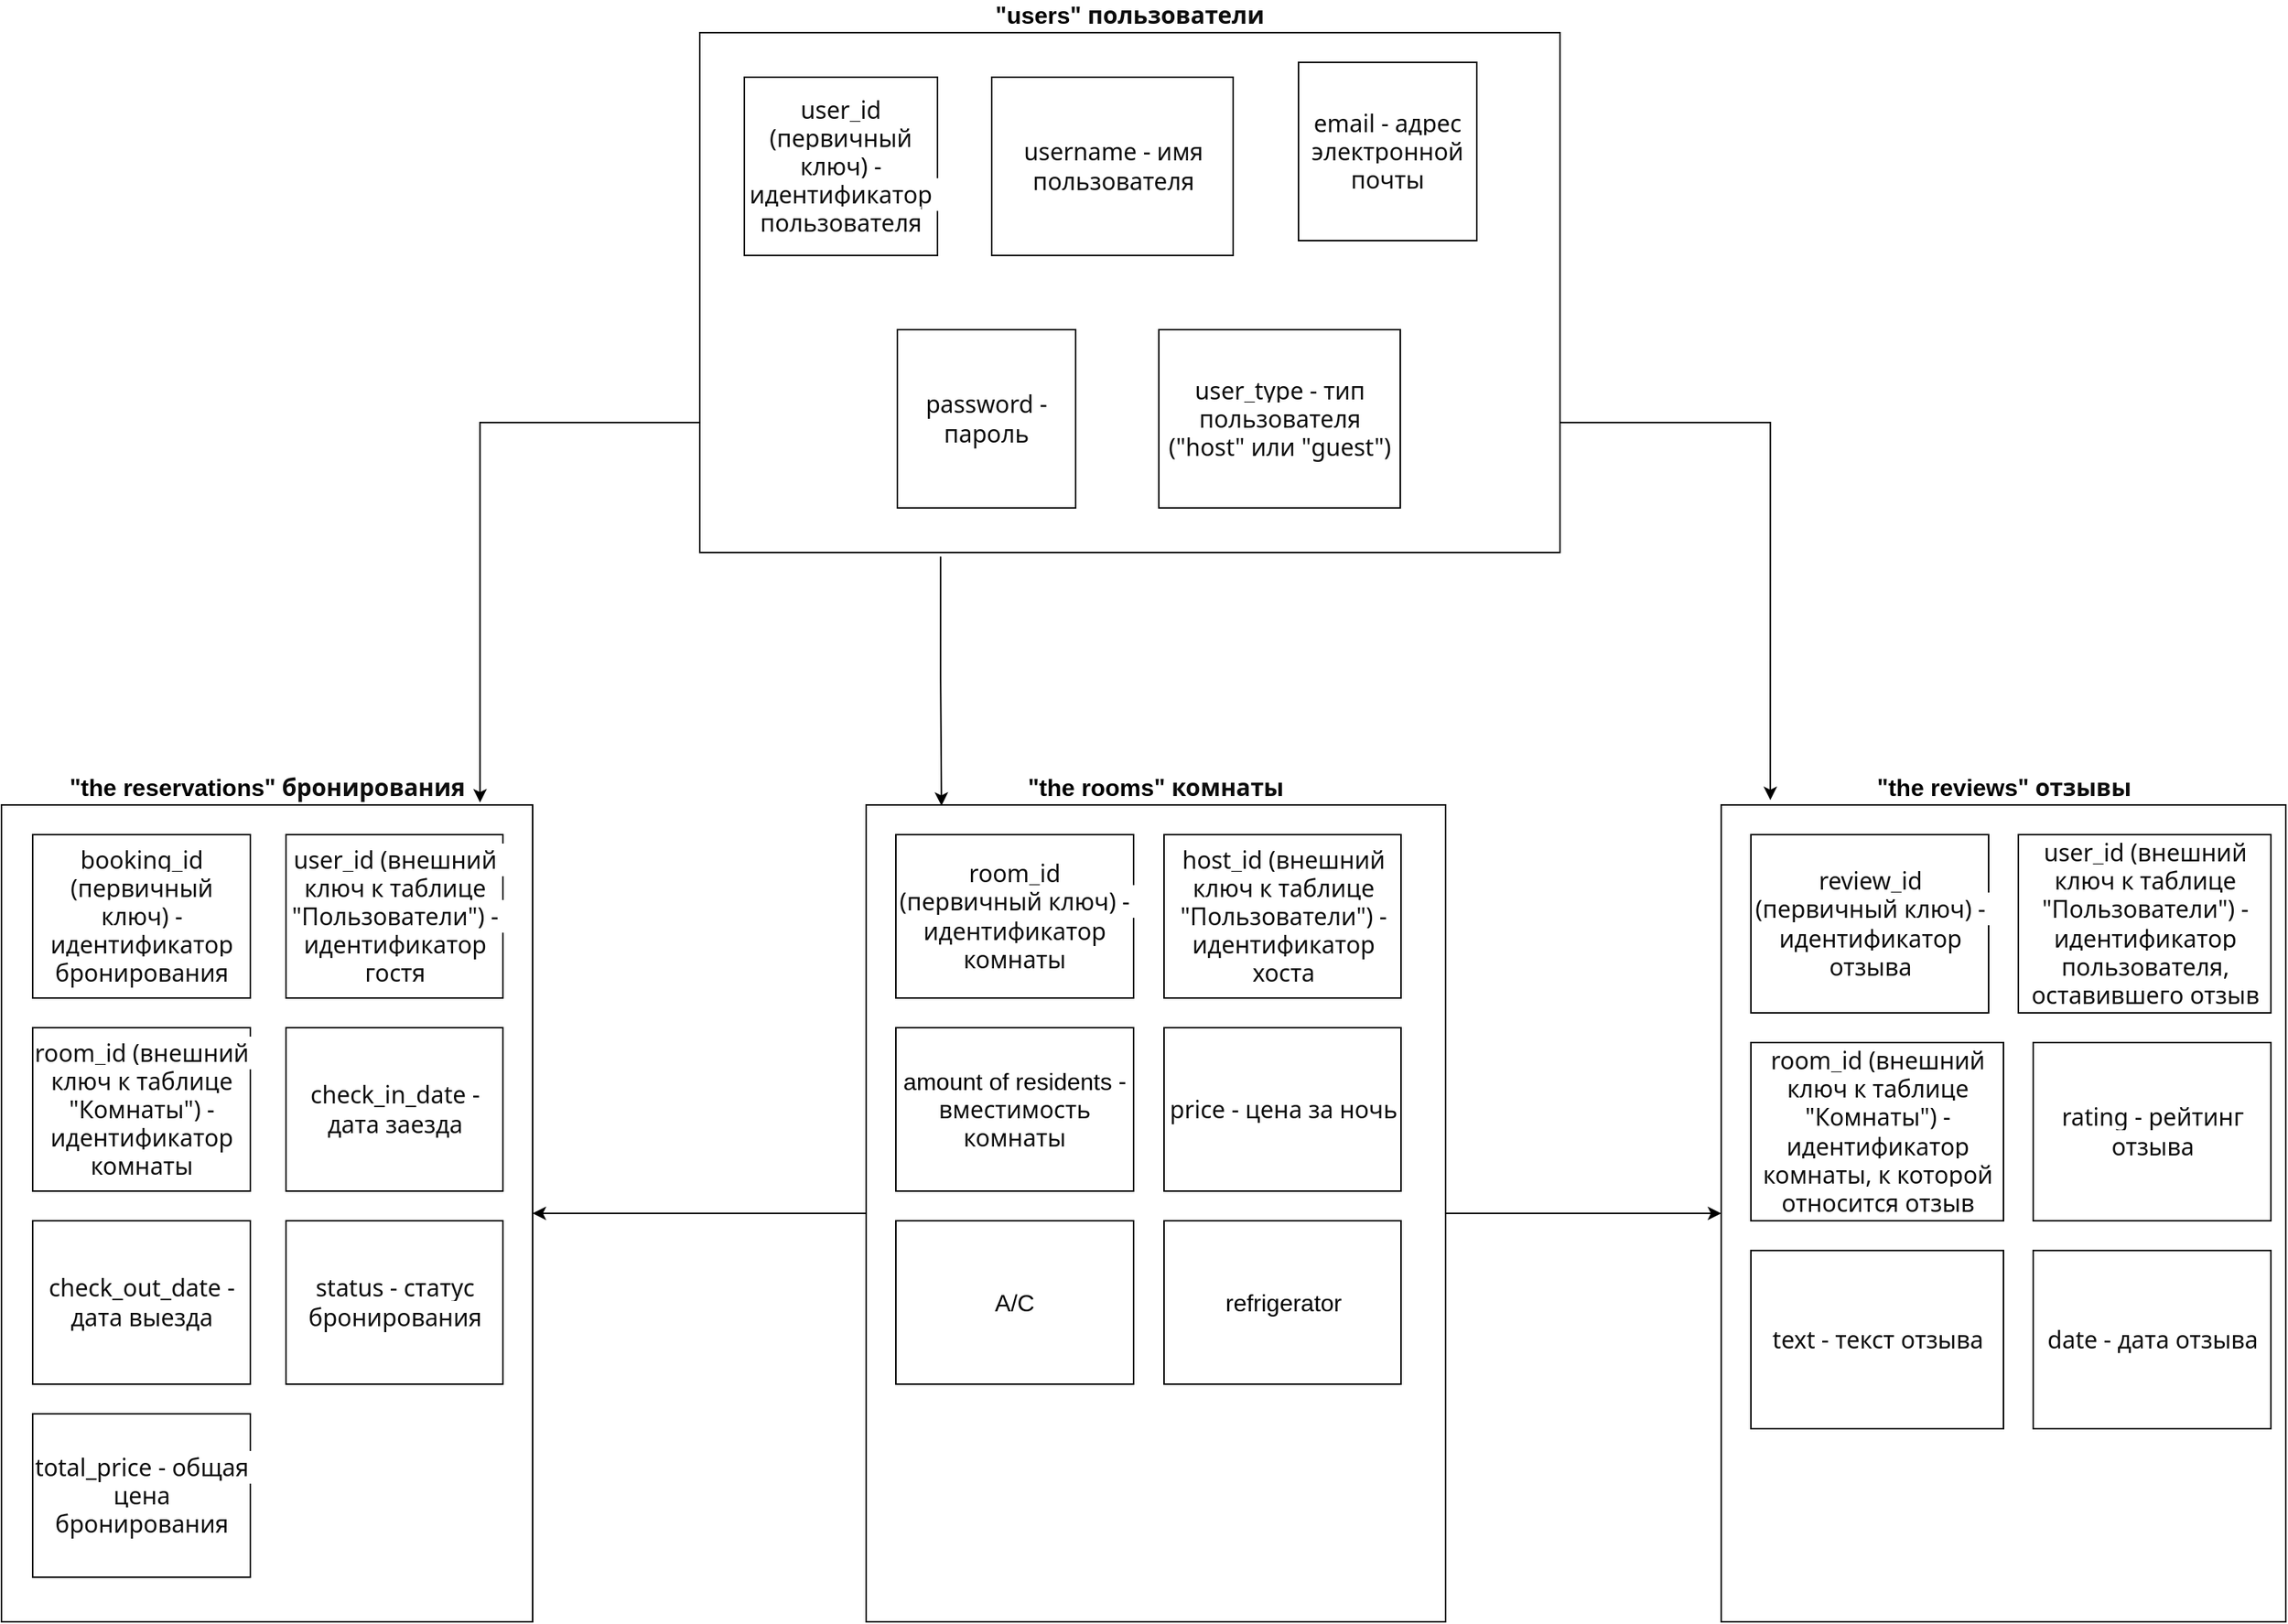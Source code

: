 <mxfile version="24.4.0" type="device">
  <diagram name="Страница — 1" id="_PIFsBtwDbrrMHiKqcQH">
    <mxGraphModel dx="2100" dy="2213" grid="1" gridSize="10" guides="1" tooltips="1" connect="1" arrows="1" fold="1" page="1" pageScale="1" pageWidth="827" pageHeight="1169" math="0" shadow="0">
      <root>
        <mxCell id="0" />
        <mxCell id="1" parent="0" />
        <mxCell id="k4hon6LWbzqW2_CgeZbh-41" style="edgeStyle=orthogonalEdgeStyle;rounded=0;orthogonalLoop=1;jettySize=auto;html=1;entryX=0.901;entryY=-0.003;entryDx=0;entryDy=0;exitX=0;exitY=0.75;exitDx=0;exitDy=0;entryPerimeter=0;" edge="1" parent="1" source="k4hon6LWbzqW2_CgeZbh-1" target="k4hon6LWbzqW2_CgeZbh-3">
          <mxGeometry relative="1" as="geometry">
            <Array as="points" />
          </mxGeometry>
        </mxCell>
        <mxCell id="k4hon6LWbzqW2_CgeZbh-52" style="edgeStyle=orthogonalEdgeStyle;rounded=0;orthogonalLoop=1;jettySize=auto;html=1;exitX=0.28;exitY=1.008;exitDx=0;exitDy=0;entryX=0.13;entryY=0.001;entryDx=0;entryDy=0;entryPerimeter=0;exitPerimeter=0;" edge="1" parent="1" source="k4hon6LWbzqW2_CgeZbh-1" target="k4hon6LWbzqW2_CgeZbh-2">
          <mxGeometry relative="1" as="geometry" />
        </mxCell>
        <mxCell id="k4hon6LWbzqW2_CgeZbh-1" value="&lt;b&gt;&lt;span style=&quot;color: rgb(13, 13, 13); font-family: Söhne, ui-sans-serif, system-ui, -apple-system, &amp;quot;Segoe UI&amp;quot;, Roboto, Ubuntu, Cantarell, &amp;quot;Noto Sans&amp;quot;, sans-serif, &amp;quot;Helvetica Neue&amp;quot;, Arial, &amp;quot;Apple Color Emoji&amp;quot;, &amp;quot;Segoe UI Emoji&amp;quot;, &amp;quot;Segoe UI Symbol&amp;quot;, &amp;quot;Noto Color Emoji&amp;quot;; font-size: 16px; text-align: left; white-space-collapse: preserve; background-color: rgb(255, 255, 255);&quot;&gt;&quot;&lt;/span&gt;&lt;/b&gt;&lt;b&gt;&lt;span style=&quot;font-family: UniversLTCYR-55, sans-serif; font-size: 16px; text-align: left; background-color: rgb(255, 255, 255);&quot;&gt;users&lt;/span&gt;&lt;/b&gt;&lt;b&gt;&lt;span style=&quot;color: rgb(13, 13, 13); font-family: Söhne, ui-sans-serif, system-ui, -apple-system, &amp;quot;Segoe UI&amp;quot;, Roboto, Ubuntu, Cantarell, &amp;quot;Noto Sans&amp;quot;, sans-serif, &amp;quot;Helvetica Neue&amp;quot;, Arial, &amp;quot;Apple Color Emoji&amp;quot;, &amp;quot;Segoe UI Emoji&amp;quot;, &amp;quot;Segoe UI Symbol&amp;quot;, &amp;quot;Noto Color Emoji&amp;quot;; font-size: 16px; text-align: left; white-space-collapse: preserve; background-color: rgb(255, 255, 255);&quot;&gt;&quot; &lt;/span&gt;&lt;/b&gt;&lt;b&gt;&lt;span style=&quot;color: rgb(13, 13, 13); font-family: Söhne, ui-sans-serif, system-ui, -apple-system, &amp;quot;Segoe UI&amp;quot;, Roboto, Ubuntu, Cantarell, &amp;quot;Noto Sans&amp;quot;, sans-serif, &amp;quot;Helvetica Neue&amp;quot;, Arial, &amp;quot;Apple Color Emoji&amp;quot;, &amp;quot;Segoe UI Emoji&amp;quot;, &amp;quot;Segoe UI Symbol&amp;quot;, &amp;quot;Noto Color Emoji&amp;quot;; font-size: 16px; text-align: left; white-space-collapse: preserve; background-color: rgb(255, 255, 255);&quot;&gt;пользователи&lt;/span&gt;&lt;/b&gt;" style="rounded=0;whiteSpace=wrap;html=1;labelPosition=center;verticalLabelPosition=top;align=center;verticalAlign=bottom;" vertex="1" parent="1">
          <mxGeometry x="540" y="-1130" width="579" height="350" as="geometry" />
        </mxCell>
        <mxCell id="k4hon6LWbzqW2_CgeZbh-45" style="edgeStyle=orthogonalEdgeStyle;rounded=0;orthogonalLoop=1;jettySize=auto;html=1;entryX=0;entryY=0.5;entryDx=0;entryDy=0;" edge="1" parent="1" source="k4hon6LWbzqW2_CgeZbh-2" target="k4hon6LWbzqW2_CgeZbh-4">
          <mxGeometry relative="1" as="geometry" />
        </mxCell>
        <mxCell id="k4hon6LWbzqW2_CgeZbh-53" style="edgeStyle=orthogonalEdgeStyle;rounded=0;orthogonalLoop=1;jettySize=auto;html=1;exitX=0;exitY=0.5;exitDx=0;exitDy=0;entryX=1;entryY=0.5;entryDx=0;entryDy=0;" edge="1" parent="1" source="k4hon6LWbzqW2_CgeZbh-2" target="k4hon6LWbzqW2_CgeZbh-3">
          <mxGeometry relative="1" as="geometry" />
        </mxCell>
        <mxCell id="k4hon6LWbzqW2_CgeZbh-2" value="&lt;b&gt;&lt;span style=&quot;color: rgb(13, 13, 13); font-family: Söhne, ui-sans-serif, system-ui, -apple-system, &amp;quot;Segoe UI&amp;quot;, Roboto, Ubuntu, Cantarell, &amp;quot;Noto Sans&amp;quot;, sans-serif, &amp;quot;Helvetica Neue&amp;quot;, Arial, &amp;quot;Apple Color Emoji&amp;quot;, &amp;quot;Segoe UI Emoji&amp;quot;, &amp;quot;Segoe UI Symbol&amp;quot;, &amp;quot;Noto Color Emoji&amp;quot;; font-size: 16px; text-align: left; white-space-collapse: preserve; background-color: rgb(255, 255, 255);&quot;&gt;&quot;&lt;/span&gt;&lt;/b&gt;&lt;b&gt;&lt;span style=&quot;font-family: UniversLTCYR-55, sans-serif; font-size: 16px; text-align: left; background-color: rgb(255, 255, 255);&quot;&gt;the rooms&lt;/span&gt;&lt;/b&gt;&lt;b&gt;&lt;span style=&quot;color: rgb(13, 13, 13); font-family: Söhne, ui-sans-serif, system-ui, -apple-system, &amp;quot;Segoe UI&amp;quot;, Roboto, Ubuntu, Cantarell, &amp;quot;Noto Sans&amp;quot;, sans-serif, &amp;quot;Helvetica Neue&amp;quot;, Arial, &amp;quot;Apple Color Emoji&amp;quot;, &amp;quot;Segoe UI Emoji&amp;quot;, &amp;quot;Segoe UI Symbol&amp;quot;, &amp;quot;Noto Color Emoji&amp;quot;; font-size: 16px; text-align: left; white-space-collapse: preserve; background-color: rgb(255, 255, 255);&quot;&gt;&quot; &lt;/span&gt;&lt;/b&gt;&lt;b&gt;&lt;span style=&quot;color: rgb(13, 13, 13); font-family: Söhne, ui-sans-serif, system-ui, -apple-system, &amp;quot;Segoe UI&amp;quot;, Roboto, Ubuntu, Cantarell, &amp;quot;Noto Sans&amp;quot;, sans-serif, &amp;quot;Helvetica Neue&amp;quot;, Arial, &amp;quot;Apple Color Emoji&amp;quot;, &amp;quot;Segoe UI Emoji&amp;quot;, &amp;quot;Segoe UI Symbol&amp;quot;, &amp;quot;Noto Color Emoji&amp;quot;; font-size: 16px; text-align: left; white-space-collapse: preserve; background-color: rgb(255, 255, 255);&quot;&gt;комнаты&lt;/span&gt;&lt;/b&gt;" style="rounded=0;whiteSpace=wrap;html=1;labelPosition=center;verticalLabelPosition=top;align=center;verticalAlign=bottom;" vertex="1" parent="1">
          <mxGeometry x="652" y="-610" width="390" height="550" as="geometry" />
        </mxCell>
        <mxCell id="k4hon6LWbzqW2_CgeZbh-3" value="&lt;b&gt;&lt;span style=&quot;color: rgb(13, 13, 13); font-family: Söhne, ui-sans-serif, system-ui, -apple-system, &amp;quot;Segoe UI&amp;quot;, Roboto, Ubuntu, Cantarell, &amp;quot;Noto Sans&amp;quot;, sans-serif, &amp;quot;Helvetica Neue&amp;quot;, Arial, &amp;quot;Apple Color Emoji&amp;quot;, &amp;quot;Segoe UI Emoji&amp;quot;, &amp;quot;Segoe UI Symbol&amp;quot;, &amp;quot;Noto Color Emoji&amp;quot;; font-size: 16px; text-align: left; white-space-collapse: preserve; background-color: rgb(255, 255, 255);&quot;&gt;&quot;&lt;/span&gt;&lt;/b&gt;&lt;b&gt;&lt;span style=&quot;font-family: UniversLTCYR-55, sans-serif; font-size: 16px; text-align: left; background-color: rgb(255, 255, 255);&quot;&gt;the reservations&lt;/span&gt;&lt;/b&gt;&lt;b&gt;&lt;span style=&quot;color: rgb(13, 13, 13); font-family: Söhne, ui-sans-serif, system-ui, -apple-system, &amp;quot;Segoe UI&amp;quot;, Roboto, Ubuntu, Cantarell, &amp;quot;Noto Sans&amp;quot;, sans-serif, &amp;quot;Helvetica Neue&amp;quot;, Arial, &amp;quot;Apple Color Emoji&amp;quot;, &amp;quot;Segoe UI Emoji&amp;quot;, &amp;quot;Segoe UI Symbol&amp;quot;, &amp;quot;Noto Color Emoji&amp;quot;; font-size: 16px; text-align: left; white-space-collapse: preserve; background-color: rgb(255, 255, 255);&quot;&gt;&quot; &lt;/span&gt;&lt;/b&gt;&lt;b&gt;&lt;span style=&quot;color: rgb(13, 13, 13); font-family: Söhne, ui-sans-serif, system-ui, -apple-system, &amp;quot;Segoe UI&amp;quot;, Roboto, Ubuntu, Cantarell, &amp;quot;Noto Sans&amp;quot;, sans-serif, &amp;quot;Helvetica Neue&amp;quot;, Arial, &amp;quot;Apple Color Emoji&amp;quot;, &amp;quot;Segoe UI Emoji&amp;quot;, &amp;quot;Segoe UI Symbol&amp;quot;, &amp;quot;Noto Color Emoji&amp;quot;; font-size: 16px; text-align: left; white-space-collapse: preserve; background-color: rgb(255, 255, 255);&quot;&gt;бронирования&lt;/span&gt;&lt;/b&gt;" style="rounded=0;whiteSpace=wrap;html=1;labelPosition=center;verticalLabelPosition=top;align=center;verticalAlign=bottom;" vertex="1" parent="1">
          <mxGeometry x="70" y="-610" width="357.5" height="550" as="geometry" />
        </mxCell>
        <mxCell id="k4hon6LWbzqW2_CgeZbh-4" value="&lt;b&gt;&lt;span style=&quot;color: rgb(13, 13, 13); font-family: Söhne, ui-sans-serif, system-ui, -apple-system, &amp;quot;Segoe UI&amp;quot;, Roboto, Ubuntu, Cantarell, &amp;quot;Noto Sans&amp;quot;, sans-serif, &amp;quot;Helvetica Neue&amp;quot;, Arial, &amp;quot;Apple Color Emoji&amp;quot;, &amp;quot;Segoe UI Emoji&amp;quot;, &amp;quot;Segoe UI Symbol&amp;quot;, &amp;quot;Noto Color Emoji&amp;quot;; font-size: 16px; text-align: left; white-space-collapse: preserve; background-color: rgb(255, 255, 255);&quot;&gt;&quot;&lt;/span&gt;&lt;/b&gt;&lt;b&gt;&lt;span style=&quot;font-family: UniversLTCYR-55, sans-serif; font-size: 16px; text-align: left; background-color: rgb(255, 255, 255);&quot;&gt;the reviews&lt;/span&gt;&lt;/b&gt;&lt;b&gt;&lt;span style=&quot;color: rgb(13, 13, 13); font-family: Söhne, ui-sans-serif, system-ui, -apple-system, &amp;quot;Segoe UI&amp;quot;, Roboto, Ubuntu, Cantarell, &amp;quot;Noto Sans&amp;quot;, sans-serif, &amp;quot;Helvetica Neue&amp;quot;, Arial, &amp;quot;Apple Color Emoji&amp;quot;, &amp;quot;Segoe UI Emoji&amp;quot;, &amp;quot;Segoe UI Symbol&amp;quot;, &amp;quot;Noto Color Emoji&amp;quot;; font-size: 16px; text-align: left; white-space-collapse: preserve; background-color: rgb(255, 255, 255);&quot;&gt;&quot; &lt;/span&gt;&lt;/b&gt;&lt;b&gt;&lt;span style=&quot;color: rgb(13, 13, 13); font-family: Söhne, ui-sans-serif, system-ui, -apple-system, &amp;quot;Segoe UI&amp;quot;, Roboto, Ubuntu, Cantarell, &amp;quot;Noto Sans&amp;quot;, sans-serif, &amp;quot;Helvetica Neue&amp;quot;, Arial, &amp;quot;Apple Color Emoji&amp;quot;, &amp;quot;Segoe UI Emoji&amp;quot;, &amp;quot;Segoe UI Symbol&amp;quot;, &amp;quot;Noto Color Emoji&amp;quot;; font-size: 16px; text-align: left; white-space-collapse: preserve; background-color: rgb(255, 255, 255);&quot;&gt;отзывы&lt;/span&gt;&lt;/b&gt;" style="rounded=0;whiteSpace=wrap;html=1;labelPosition=center;verticalLabelPosition=top;align=center;verticalAlign=bottom;" vertex="1" parent="1">
          <mxGeometry x="1227.5" y="-610" width="380" height="550" as="geometry" />
        </mxCell>
        <mxCell id="k4hon6LWbzqW2_CgeZbh-10" value="&lt;div style=&quot;&quot;&gt;&lt;span style=&quot;background-color: rgb(255, 255, 255); color: rgb(13, 13, 13); font-family: Söhne, ui-sans-serif, system-ui, -apple-system, &amp;quot;Segoe UI&amp;quot;, Roboto, Ubuntu, Cantarell, &amp;quot;Noto Sans&amp;quot;, sans-serif, &amp;quot;Helvetica Neue&amp;quot;, Arial, &amp;quot;Apple Color Emoji&amp;quot;, &amp;quot;Segoe UI Emoji&amp;quot;, &amp;quot;Segoe UI Symbol&amp;quot;, &amp;quot;Noto Color Emoji&amp;quot;; font-size: 16px; white-space-collapse: preserve;&quot;&gt;user_id (первичный ключ) - идентификатор пользователя&lt;/span&gt;&lt;/div&gt;" style="rounded=0;whiteSpace=wrap;html=1;align=center;" vertex="1" parent="1">
          <mxGeometry x="570" y="-1100" width="130" height="120" as="geometry" />
        </mxCell>
        <mxCell id="k4hon6LWbzqW2_CgeZbh-11" value="&lt;div style=&quot;&quot;&gt;&lt;span style=&quot;background-color: rgb(255, 255, 255); color: rgb(13, 13, 13); font-family: Söhne, ui-sans-serif, system-ui, -apple-system, &amp;quot;Segoe UI&amp;quot;, Roboto, Ubuntu, Cantarell, &amp;quot;Noto Sans&amp;quot;, sans-serif, &amp;quot;Helvetica Neue&amp;quot;, Arial, &amp;quot;Apple Color Emoji&amp;quot;, &amp;quot;Segoe UI Emoji&amp;quot;, &amp;quot;Segoe UI Symbol&amp;quot;, &amp;quot;Noto Color Emoji&amp;quot;; font-size: 16px; white-space-collapse: preserve;&quot;&gt;username - имя пользователя&lt;/span&gt;&lt;/div&gt;" style="rounded=0;whiteSpace=wrap;html=1;align=center;" vertex="1" parent="1">
          <mxGeometry x="736.5" y="-1100" width="162.5" height="120" as="geometry" />
        </mxCell>
        <mxCell id="k4hon6LWbzqW2_CgeZbh-12" value="&lt;div style=&quot;&quot;&gt;&lt;span style=&quot;background-color: rgb(255, 255, 255); color: rgb(13, 13, 13); font-family: Söhne, ui-sans-serif, system-ui, -apple-system, &amp;quot;Segoe UI&amp;quot;, Roboto, Ubuntu, Cantarell, &amp;quot;Noto Sans&amp;quot;, sans-serif, &amp;quot;Helvetica Neue&amp;quot;, Arial, &amp;quot;Apple Color Emoji&amp;quot;, &amp;quot;Segoe UI Emoji&amp;quot;, &amp;quot;Segoe UI Symbol&amp;quot;, &amp;quot;Noto Color Emoji&amp;quot;; font-size: 16px; white-space-collapse: preserve;&quot;&gt;email - адрес электронной почты&lt;/span&gt;&lt;/div&gt;" style="rounded=0;whiteSpace=wrap;html=1;align=center;" vertex="1" parent="1">
          <mxGeometry x="943" y="-1110" width="120" height="120" as="geometry" />
        </mxCell>
        <mxCell id="k4hon6LWbzqW2_CgeZbh-13" value="&lt;span style=&quot;background-color: rgb(255, 255, 255); color: rgb(13, 13, 13); font-family: Söhne, ui-sans-serif, system-ui, -apple-system, &amp;quot;Segoe UI&amp;quot;, Roboto, Ubuntu, Cantarell, &amp;quot;Noto Sans&amp;quot;, sans-serif, &amp;quot;Helvetica Neue&amp;quot;, Arial, &amp;quot;Apple Color Emoji&amp;quot;, &amp;quot;Segoe UI Emoji&amp;quot;, &amp;quot;Segoe UI Symbol&amp;quot;, &amp;quot;Noto Color Emoji&amp;quot;; font-size: 16px; text-align: left; white-space-collapse: preserve;&quot;&gt;password - пароль&lt;/span&gt;" style="rounded=0;whiteSpace=wrap;html=1;" vertex="1" parent="1">
          <mxGeometry x="673" y="-930" width="120" height="120" as="geometry" />
        </mxCell>
        <mxCell id="k4hon6LWbzqW2_CgeZbh-14" value="&lt;span style=&quot;background-color: rgb(255, 255, 255); color: rgb(13, 13, 13); font-family: Söhne, ui-sans-serif, system-ui, -apple-system, &amp;quot;Segoe UI&amp;quot;, Roboto, Ubuntu, Cantarell, &amp;quot;Noto Sans&amp;quot;, sans-serif, &amp;quot;Helvetica Neue&amp;quot;, Arial, &amp;quot;Apple Color Emoji&amp;quot;, &amp;quot;Segoe UI Emoji&amp;quot;, &amp;quot;Segoe UI Symbol&amp;quot;, &amp;quot;Noto Color Emoji&amp;quot;; font-size: 16px; text-align: left; white-space-collapse: preserve;&quot;&gt;user_type - тип пользователя (&quot;host&quot; или &quot;guest&quot;)&lt;/span&gt;" style="rounded=0;whiteSpace=wrap;html=1;" vertex="1" parent="1">
          <mxGeometry x="849" y="-930" width="162.5" height="120" as="geometry" />
        </mxCell>
        <mxCell id="k4hon6LWbzqW2_CgeZbh-15" value="&lt;span style=&quot;background-color: rgb(255, 255, 255); color: rgb(13, 13, 13); font-family: Söhne, ui-sans-serif, system-ui, -apple-system, &amp;quot;Segoe UI&amp;quot;, Roboto, Ubuntu, Cantarell, &amp;quot;Noto Sans&amp;quot;, sans-serif, &amp;quot;Helvetica Neue&amp;quot;, Arial, &amp;quot;Apple Color Emoji&amp;quot;, &amp;quot;Segoe UI Emoji&amp;quot;, &amp;quot;Segoe UI Symbol&amp;quot;, &amp;quot;Noto Color Emoji&amp;quot;; font-size: 16px; text-align: left; white-space-collapse: preserve;&quot;&gt;room_id (первичный ключ) - идентификатор комнаты&lt;/span&gt;" style="rounded=0;whiteSpace=wrap;html=1;" vertex="1" parent="1">
          <mxGeometry x="672" y="-590" width="160" height="110" as="geometry" />
        </mxCell>
        <mxCell id="k4hon6LWbzqW2_CgeZbh-17" value="&lt;span style=&quot;background-color: rgb(255, 255, 255); color: rgb(13, 13, 13); font-family: Söhne, ui-sans-serif, system-ui, -apple-system, &amp;quot;Segoe UI&amp;quot;, Roboto, Ubuntu, Cantarell, &amp;quot;Noto Sans&amp;quot;, sans-serif, &amp;quot;Helvetica Neue&amp;quot;, Arial, &amp;quot;Apple Color Emoji&amp;quot;, &amp;quot;Segoe UI Emoji&amp;quot;, &amp;quot;Segoe UI Symbol&amp;quot;, &amp;quot;Noto Color Emoji&amp;quot;; font-size: 16px; text-align: left; white-space-collapse: preserve;&quot;&gt;host_id (внешний ключ к таблице &quot;Пользователи&quot;) - идентификатор хоста&lt;/span&gt;" style="rounded=0;whiteSpace=wrap;html=1;" vertex="1" parent="1">
          <mxGeometry x="852.5" y="-590" width="159.5" height="110" as="geometry" />
        </mxCell>
        <mxCell id="k4hon6LWbzqW2_CgeZbh-18" value="&lt;span style=&quot;font-family: UniversLTCYR-55, sans-serif; font-size: 16px; text-align: left; background-color: rgb(255, 255, 255);&quot;&gt;amount of residents&amp;nbsp;&lt;/span&gt;&lt;span style=&quot;background-color: rgb(255, 255, 255); color: rgb(13, 13, 13); font-family: Söhne, ui-sans-serif, system-ui, -apple-system, &amp;quot;Segoe UI&amp;quot;, Roboto, Ubuntu, Cantarell, &amp;quot;Noto Sans&amp;quot;, sans-serif, &amp;quot;Helvetica Neue&amp;quot;, Arial, &amp;quot;Apple Color Emoji&amp;quot;, &amp;quot;Segoe UI Emoji&amp;quot;, &amp;quot;Segoe UI Symbol&amp;quot;, &amp;quot;Noto Color Emoji&amp;quot;; font-size: 16px; text-align: left; white-space-collapse: preserve;&quot;&gt;- вместимость комнаты&lt;/span&gt;" style="rounded=0;whiteSpace=wrap;html=1;" vertex="1" parent="1">
          <mxGeometry x="672" y="-460" width="160" height="110" as="geometry" />
        </mxCell>
        <mxCell id="k4hon6LWbzqW2_CgeZbh-19" value="&lt;span style=&quot;background-color: rgb(255, 255, 255); color: rgb(13, 13, 13); font-family: Söhne, ui-sans-serif, system-ui, -apple-system, &amp;quot;Segoe UI&amp;quot;, Roboto, Ubuntu, Cantarell, &amp;quot;Noto Sans&amp;quot;, sans-serif, &amp;quot;Helvetica Neue&amp;quot;, Arial, &amp;quot;Apple Color Emoji&amp;quot;, &amp;quot;Segoe UI Emoji&amp;quot;, &amp;quot;Segoe UI Symbol&amp;quot;, &amp;quot;Noto Color Emoji&amp;quot;; font-size: 16px; text-align: left; white-space-collapse: preserve;&quot;&gt;price - цена за ночь&lt;/span&gt;" style="rounded=0;whiteSpace=wrap;html=1;" vertex="1" parent="1">
          <mxGeometry x="852.5" y="-460" width="159.5" height="110" as="geometry" />
        </mxCell>
        <mxCell id="k4hon6LWbzqW2_CgeZbh-20" value="&lt;span style=&quot;font-family: UniversLTCYR-55, sans-serif; font-size: 16px; text-align: left; background-color: rgb(255, 255, 255);&quot;&gt;A/C&lt;/span&gt;" style="rounded=0;whiteSpace=wrap;html=1;" vertex="1" parent="1">
          <mxGeometry x="672" y="-330" width="160" height="110" as="geometry" />
        </mxCell>
        <mxCell id="k4hon6LWbzqW2_CgeZbh-21" value="&lt;span style=&quot;font-family: UniversLTCYR-55, sans-serif; font-size: 16px; text-align: left; background-color: rgb(255, 255, 255);&quot;&gt;refrigerator&lt;/span&gt;" style="rounded=0;whiteSpace=wrap;html=1;" vertex="1" parent="1">
          <mxGeometry x="852.5" y="-330" width="159.5" height="110" as="geometry" />
        </mxCell>
        <mxCell id="k4hon6LWbzqW2_CgeZbh-26" value="&lt;span style=&quot;background-color: rgb(255, 255, 255); color: rgb(13, 13, 13); font-family: Söhne, ui-sans-serif, system-ui, -apple-system, &amp;quot;Segoe UI&amp;quot;, Roboto, Ubuntu, Cantarell, &amp;quot;Noto Sans&amp;quot;, sans-serif, &amp;quot;Helvetica Neue&amp;quot;, Arial, &amp;quot;Apple Color Emoji&amp;quot;, &amp;quot;Segoe UI Emoji&amp;quot;, &amp;quot;Segoe UI Symbol&amp;quot;, &amp;quot;Noto Color Emoji&amp;quot;; font-size: 16px; text-align: left; white-space-collapse: preserve;&quot;&gt;booking_id (первичный ключ) - идентификатор бронирования&lt;/span&gt;" style="rounded=0;whiteSpace=wrap;html=1;" vertex="1" parent="1">
          <mxGeometry x="91" y="-590" width="146.5" height="110" as="geometry" />
        </mxCell>
        <mxCell id="k4hon6LWbzqW2_CgeZbh-27" value="&lt;span style=&quot;background-color: rgb(255, 255, 255); color: rgb(13, 13, 13); font-family: Söhne, ui-sans-serif, system-ui, -apple-system, &amp;quot;Segoe UI&amp;quot;, Roboto, Ubuntu, Cantarell, &amp;quot;Noto Sans&amp;quot;, sans-serif, &amp;quot;Helvetica Neue&amp;quot;, Arial, &amp;quot;Apple Color Emoji&amp;quot;, &amp;quot;Segoe UI Emoji&amp;quot;, &amp;quot;Segoe UI Symbol&amp;quot;, &amp;quot;Noto Color Emoji&amp;quot;; font-size: 16px; text-align: left; white-space-collapse: preserve;&quot;&gt;user_id (внешний ключ к таблице &quot;Пользователи&quot;) - идентификатор гостя&lt;/span&gt;" style="rounded=0;whiteSpace=wrap;html=1;" vertex="1" parent="1">
          <mxGeometry x="261.5" y="-590" width="146" height="110" as="geometry" />
        </mxCell>
        <mxCell id="k4hon6LWbzqW2_CgeZbh-28" value="&lt;span style=&quot;background-color: rgb(255, 255, 255); font-family: Söhne, ui-sans-serif, system-ui, -apple-system, &amp;quot;Segoe UI&amp;quot;, Roboto, Ubuntu, Cantarell, &amp;quot;Noto Sans&amp;quot;, sans-serif, &amp;quot;Helvetica Neue&amp;quot;, Arial, &amp;quot;Apple Color Emoji&amp;quot;, &amp;quot;Segoe UI Emoji&amp;quot;, &amp;quot;Segoe UI Symbol&amp;quot;, &amp;quot;Noto Color Emoji&amp;quot;; font-size: 16px; text-align: left; white-space-collapse: preserve;&quot;&gt;&lt;font color=&quot;#0d0d0d&quot;&gt;room_id (внешний ключ к таблице &quot;Комнаты&quot;) - идентификатор комнаты&lt;/font&gt;&lt;/span&gt;" style="rounded=0;whiteSpace=wrap;html=1;" vertex="1" parent="1">
          <mxGeometry x="91" y="-460" width="146.5" height="110" as="geometry" />
        </mxCell>
        <mxCell id="k4hon6LWbzqW2_CgeZbh-29" value="&lt;span style=&quot;background-color: rgb(255, 255, 255); color: rgb(13, 13, 13); font-family: Söhne, ui-sans-serif, system-ui, -apple-system, &amp;quot;Segoe UI&amp;quot;, Roboto, Ubuntu, Cantarell, &amp;quot;Noto Sans&amp;quot;, sans-serif, &amp;quot;Helvetica Neue&amp;quot;, Arial, &amp;quot;Apple Color Emoji&amp;quot;, &amp;quot;Segoe UI Emoji&amp;quot;, &amp;quot;Segoe UI Symbol&amp;quot;, &amp;quot;Noto Color Emoji&amp;quot;; font-size: 16px; text-align: left; white-space-collapse: preserve;&quot;&gt;check_in_date - дата заезда&lt;/span&gt;" style="rounded=0;whiteSpace=wrap;html=1;" vertex="1" parent="1">
          <mxGeometry x="261.5" y="-460" width="146" height="110" as="geometry" />
        </mxCell>
        <mxCell id="k4hon6LWbzqW2_CgeZbh-30" value="&lt;span style=&quot;background-color: rgb(255, 255, 255); color: rgb(13, 13, 13); font-family: Söhne, ui-sans-serif, system-ui, -apple-system, &amp;quot;Segoe UI&amp;quot;, Roboto, Ubuntu, Cantarell, &amp;quot;Noto Sans&amp;quot;, sans-serif, &amp;quot;Helvetica Neue&amp;quot;, Arial, &amp;quot;Apple Color Emoji&amp;quot;, &amp;quot;Segoe UI Emoji&amp;quot;, &amp;quot;Segoe UI Symbol&amp;quot;, &amp;quot;Noto Color Emoji&amp;quot;; font-size: 16px; text-align: left; white-space-collapse: preserve;&quot;&gt;check_out_date - дата выезда&lt;/span&gt;" style="rounded=0;whiteSpace=wrap;html=1;" vertex="1" parent="1">
          <mxGeometry x="91" y="-330" width="146.5" height="110" as="geometry" />
        </mxCell>
        <mxCell id="k4hon6LWbzqW2_CgeZbh-31" value="&lt;span style=&quot;background-color: rgb(255, 255, 255); color: rgb(13, 13, 13); font-family: Söhne, ui-sans-serif, system-ui, -apple-system, &amp;quot;Segoe UI&amp;quot;, Roboto, Ubuntu, Cantarell, &amp;quot;Noto Sans&amp;quot;, sans-serif, &amp;quot;Helvetica Neue&amp;quot;, Arial, &amp;quot;Apple Color Emoji&amp;quot;, &amp;quot;Segoe UI Emoji&amp;quot;, &amp;quot;Segoe UI Symbol&amp;quot;, &amp;quot;Noto Color Emoji&amp;quot;; font-size: 16px; text-align: left; white-space-collapse: preserve;&quot;&gt;status - статус бронирования&lt;/span&gt;" style="rounded=0;whiteSpace=wrap;html=1;" vertex="1" parent="1">
          <mxGeometry x="261.5" y="-330" width="146" height="110" as="geometry" />
        </mxCell>
        <mxCell id="k4hon6LWbzqW2_CgeZbh-32" value="&lt;span style=&quot;background-color: rgb(255, 255, 255); color: rgb(13, 13, 13); font-family: Söhne, ui-sans-serif, system-ui, -apple-system, &amp;quot;Segoe UI&amp;quot;, Roboto, Ubuntu, Cantarell, &amp;quot;Noto Sans&amp;quot;, sans-serif, &amp;quot;Helvetica Neue&amp;quot;, Arial, &amp;quot;Apple Color Emoji&amp;quot;, &amp;quot;Segoe UI Emoji&amp;quot;, &amp;quot;Segoe UI Symbol&amp;quot;, &amp;quot;Noto Color Emoji&amp;quot;; font-size: 16px; text-align: start; white-space-collapse: preserve;&quot;&gt;total_price - общая цена бронирования&lt;/span&gt;" style="rounded=0;whiteSpace=wrap;html=1;" vertex="1" parent="1">
          <mxGeometry x="91" y="-200" width="146.5" height="110" as="geometry" />
        </mxCell>
        <mxCell id="k4hon6LWbzqW2_CgeZbh-33" value="&lt;span style=&quot;background-color: rgb(255, 255, 255); color: rgb(13, 13, 13); font-family: Söhne, ui-sans-serif, system-ui, -apple-system, &amp;quot;Segoe UI&amp;quot;, Roboto, Ubuntu, Cantarell, &amp;quot;Noto Sans&amp;quot;, sans-serif, &amp;quot;Helvetica Neue&amp;quot;, Arial, &amp;quot;Apple Color Emoji&amp;quot;, &amp;quot;Segoe UI Emoji&amp;quot;, &amp;quot;Segoe UI Symbol&amp;quot;, &amp;quot;Noto Color Emoji&amp;quot;; font-size: 16px; text-align: left; white-space-collapse: preserve;&quot;&gt;review_id (первичный ключ) - идентификатор отзыва&lt;/span&gt;" style="rounded=0;whiteSpace=wrap;html=1;" vertex="1" parent="1">
          <mxGeometry x="1247.5" y="-590" width="160" height="120" as="geometry" />
        </mxCell>
        <mxCell id="k4hon6LWbzqW2_CgeZbh-34" value="&lt;span style=&quot;background-color: rgb(255, 255, 255); color: rgb(13, 13, 13); font-family: Söhne, ui-sans-serif, system-ui, -apple-system, &amp;quot;Segoe UI&amp;quot;, Roboto, Ubuntu, Cantarell, &amp;quot;Noto Sans&amp;quot;, sans-serif, &amp;quot;Helvetica Neue&amp;quot;, Arial, &amp;quot;Apple Color Emoji&amp;quot;, &amp;quot;Segoe UI Emoji&amp;quot;, &amp;quot;Segoe UI Symbol&amp;quot;, &amp;quot;Noto Color Emoji&amp;quot;; font-size: 16px; text-align: left; white-space-collapse: preserve;&quot;&gt;user_id (внешний ключ к таблице &quot;Пользователи&quot;) - идентификатор пользователя, оставившего отзыв&lt;/span&gt;" style="rounded=0;whiteSpace=wrap;html=1;" vertex="1" parent="1">
          <mxGeometry x="1427.5" y="-590" width="170" height="120" as="geometry" />
        </mxCell>
        <mxCell id="k4hon6LWbzqW2_CgeZbh-35" value="&lt;span style=&quot;background-color: rgb(255, 255, 255); color: rgb(13, 13, 13); font-family: Söhne, ui-sans-serif, system-ui, -apple-system, &amp;quot;Segoe UI&amp;quot;, Roboto, Ubuntu, Cantarell, &amp;quot;Noto Sans&amp;quot;, sans-serif, &amp;quot;Helvetica Neue&amp;quot;, Arial, &amp;quot;Apple Color Emoji&amp;quot;, &amp;quot;Segoe UI Emoji&amp;quot;, &amp;quot;Segoe UI Symbol&amp;quot;, &amp;quot;Noto Color Emoji&amp;quot;; font-size: 16px; text-align: left; white-space-collapse: preserve;&quot;&gt;room_id (внешний ключ к таблице &quot;Комнаты&quot;) - идентификатор комнаты, к которой относится отзыв&lt;/span&gt;" style="rounded=0;whiteSpace=wrap;html=1;" vertex="1" parent="1">
          <mxGeometry x="1247.5" y="-450" width="170" height="120" as="geometry" />
        </mxCell>
        <mxCell id="k4hon6LWbzqW2_CgeZbh-36" value="&lt;span style=&quot;background-color: rgb(255, 255, 255); color: rgb(13, 13, 13); font-family: Söhne, ui-sans-serif, system-ui, -apple-system, &amp;quot;Segoe UI&amp;quot;, Roboto, Ubuntu, Cantarell, &amp;quot;Noto Sans&amp;quot;, sans-serif, &amp;quot;Helvetica Neue&amp;quot;, Arial, &amp;quot;Apple Color Emoji&amp;quot;, &amp;quot;Segoe UI Emoji&amp;quot;, &amp;quot;Segoe UI Symbol&amp;quot;, &amp;quot;Noto Color Emoji&amp;quot;; font-size: 16px; text-align: left; white-space-collapse: preserve;&quot;&gt;rating - рейтинг отзыва&lt;/span&gt;" style="rounded=0;whiteSpace=wrap;html=1;" vertex="1" parent="1">
          <mxGeometry x="1437.5" y="-450" width="160" height="120" as="geometry" />
        </mxCell>
        <mxCell id="k4hon6LWbzqW2_CgeZbh-37" value="&lt;span style=&quot;background-color: rgb(255, 255, 255); color: rgb(13, 13, 13); font-family: Söhne, ui-sans-serif, system-ui, -apple-system, &amp;quot;Segoe UI&amp;quot;, Roboto, Ubuntu, Cantarell, &amp;quot;Noto Sans&amp;quot;, sans-serif, &amp;quot;Helvetica Neue&amp;quot;, Arial, &amp;quot;Apple Color Emoji&amp;quot;, &amp;quot;Segoe UI Emoji&amp;quot;, &amp;quot;Segoe UI Symbol&amp;quot;, &amp;quot;Noto Color Emoji&amp;quot;; font-size: 16px; text-align: left; white-space-collapse: preserve;&quot;&gt;text - текст отзыва&lt;/span&gt;" style="rounded=0;whiteSpace=wrap;html=1;" vertex="1" parent="1">
          <mxGeometry x="1247.5" y="-310" width="170" height="120" as="geometry" />
        </mxCell>
        <mxCell id="k4hon6LWbzqW2_CgeZbh-38" value="&lt;span style=&quot;background-color: rgb(255, 255, 255); color: rgb(13, 13, 13); font-family: Söhne, ui-sans-serif, system-ui, -apple-system, &amp;quot;Segoe UI&amp;quot;, Roboto, Ubuntu, Cantarell, &amp;quot;Noto Sans&amp;quot;, sans-serif, &amp;quot;Helvetica Neue&amp;quot;, Arial, &amp;quot;Apple Color Emoji&amp;quot;, &amp;quot;Segoe UI Emoji&amp;quot;, &amp;quot;Segoe UI Symbol&amp;quot;, &amp;quot;Noto Color Emoji&amp;quot;; font-size: 16px; text-align: left; white-space-collapse: preserve;&quot;&gt;date - дата отзыва&lt;/span&gt;" style="rounded=0;whiteSpace=wrap;html=1;" vertex="1" parent="1">
          <mxGeometry x="1437.5" y="-310" width="160" height="120" as="geometry" />
        </mxCell>
        <mxCell id="k4hon6LWbzqW2_CgeZbh-50" style="edgeStyle=orthogonalEdgeStyle;rounded=0;orthogonalLoop=1;jettySize=auto;html=1;entryX=0.087;entryY=-0.006;entryDx=0;entryDy=0;entryPerimeter=0;exitX=1;exitY=0.75;exitDx=0;exitDy=0;" edge="1" parent="1" source="k4hon6LWbzqW2_CgeZbh-1" target="k4hon6LWbzqW2_CgeZbh-4">
          <mxGeometry relative="1" as="geometry" />
        </mxCell>
      </root>
    </mxGraphModel>
  </diagram>
</mxfile>
